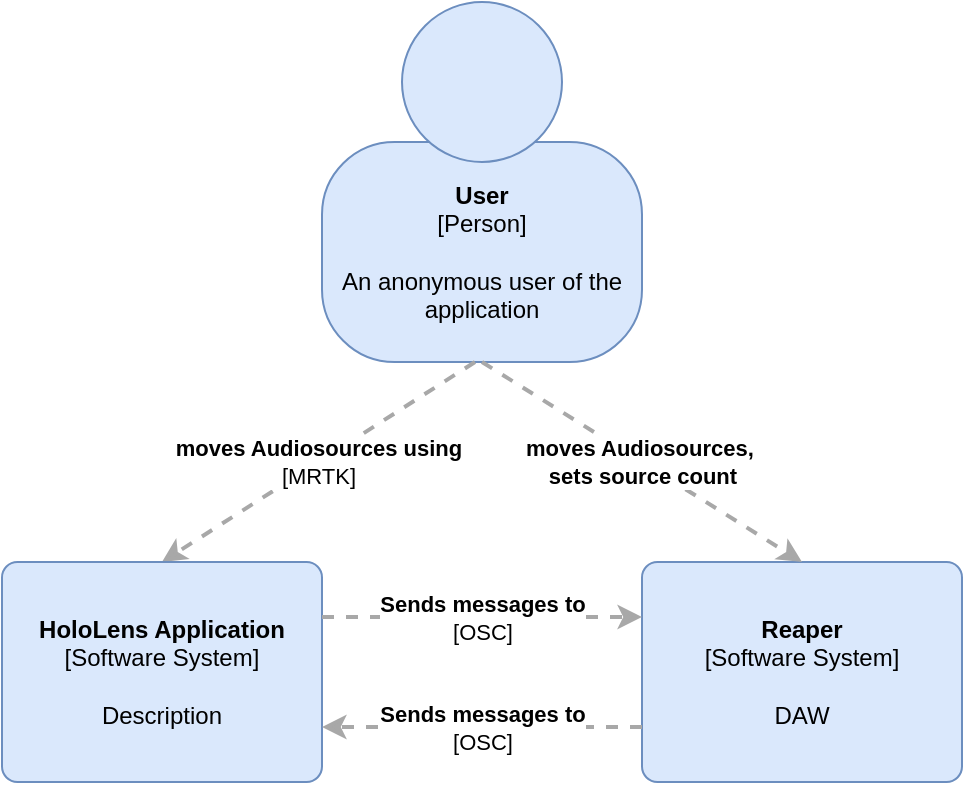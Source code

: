 <mxfile version="12.5.1"><diagram id="PZwj18w5xvEMIS-VDSQW" name="Page-1"><mxGraphModel dx="1422" dy="745" grid="1" gridSize="10" guides="1" tooltips="1" connect="1" arrows="1" fold="1" page="1" pageScale="1" pageWidth="827" pageHeight="1169" math="0" shadow="0"><root><mxCell id="0"/><mxCell id="1" parent="0"/><mxCell id="MbiK0monOBGVueuR82pa-1" value="" style="group;rounded=0;labelBackgroundColor=none;fillColor=none;fontColor=#000000;align=center;html=1;" parent="1" vertex="1" connectable="0"><mxGeometry x="333" y="80" width="160" height="180" as="geometry"/><C4Person as="c4"/></mxCell><object label="&lt;b&gt;User&lt;/b&gt;&lt;div&gt;[Person]&lt;/div&gt;&lt;div&gt;&lt;br&gt;&lt;/div&gt;&lt;div&gt;An anonymous user of the application" placeholders="1" c4Name="User" c4Type="body" c4Description="An anonymous user of the application" id="MbiK0monOBGVueuR82pa-2"><mxCell style="rounded=1;whiteSpace=wrap;html=1;labelBackgroundColor=none;fillColor=#dae8fc;fontColor=#000000;align=center;arcSize=33;strokeColor=#6c8ebf;" parent="MbiK0monOBGVueuR82pa-1" vertex="1"><mxGeometry y="70" width="160" height="110" as="geometry"/><C4Person as="c4"/></mxCell></object><mxCell id="MbiK0monOBGVueuR82pa-3" value="" style="ellipse;whiteSpace=wrap;html=1;aspect=fixed;rounded=0;labelBackgroundColor=none;fillColor=#dae8fc;fontSize=12;fontColor=#000000;align=center;strokeColor=#6c8ebf;" parent="MbiK0monOBGVueuR82pa-1" vertex="1"><mxGeometry x="40" width="80" height="80" as="geometry"/><C4Person as="c4"/></mxCell><object label="&lt;div style=&quot;text-align: left&quot;&gt;&lt;div style=&quot;text-align: center&quot;&gt;&lt;b&gt;moves Audiosources using&lt;/b&gt;&lt;/div&gt;&lt;div style=&quot;text-align: center&quot;&gt;[MRTK]&lt;/div&gt;&lt;/div&gt;" c4Type="Relationship" c4Description="moves Audiosources using" c4Technology="MRTK" placeholders="1" id="MbiK0monOBGVueuR82pa-15"><mxCell style="edgeStyle=none;rounded=0;html=1;entryX=0.5;entryY=0;jettySize=auto;orthogonalLoop=1;strokeColor=#A8A8A8;strokeWidth=2;fontColor=#000000;jumpStyle=none;dashed=1;entryDx=0;entryDy=0;" parent="MbiK0monOBGVueuR82pa-1" target="MbiK0monOBGVueuR82pa-4" edge="1"><mxGeometry width="160" relative="1" as="geometry"><mxPoint x="76.5" y="180" as="sourcePoint"/><mxPoint x="226.5" y="180" as="targetPoint"/></mxGeometry><C4Relationship as="c4"/></mxCell></object><object label="&lt;b&gt;HoloLens Application&lt;/b&gt;&lt;div&gt;[Software System]&lt;/div&gt;&lt;div&gt;&lt;br&gt;&lt;/div&gt;&lt;div&gt;Description" c4Name="HoloLens Application" c4Type="SoftwareSystem" c4Description="Description" id="MbiK0monOBGVueuR82pa-4"><mxCell style="rounded=1;whiteSpace=wrap;html=1;labelBackgroundColor=none;fillColor=#dae8fc;fontColor=#000000;align=center;arcSize=7;strokeColor=#6c8ebf;" parent="1" vertex="1"><mxGeometry x="173" y="360" width="160" height="110" as="geometry"/><C4SoftwareSystem as="c4"/></mxCell></object><object label="&lt;b&gt;Reaper&lt;/b&gt;&lt;div&gt;[Software System]&lt;/div&gt;&lt;div&gt;&lt;br&gt;&lt;/div&gt;&lt;div&gt;DAW" placeholders="1" c4Name="Reaper" c4Type="SoftwareSystem" c4Description="DAW" id="MbiK0monOBGVueuR82pa-5"><mxCell style="rounded=1;whiteSpace=wrap;html=1;labelBackgroundColor=none;fillColor=#dae8fc;fontColor=#000000;align=center;arcSize=7;strokeColor=#6c8ebf;" parent="1" vertex="1"><mxGeometry x="493" y="360" width="160" height="110" as="geometry"/><C4SoftwareSystem as="c4"/></mxCell></object><object label="&lt;div style=&quot;text-align: left&quot;&gt;&lt;div style=&quot;text-align: center&quot;&gt;&lt;b&gt;moves Audiosources,&amp;nbsp;&lt;br&gt;sets source count&lt;/b&gt;&lt;/div&gt;&lt;/div&gt;" c4Type="Relationship" c4Description="Description" c4Technology="technology" id="MbiK0monOBGVueuR82pa-16"><mxCell style="edgeStyle=none;rounded=0;html=1;entryX=0.5;entryY=0;jettySize=auto;orthogonalLoop=1;strokeColor=#A8A8A8;strokeWidth=2;fontColor=#000000;jumpStyle=none;dashed=1;exitX=0.5;exitY=1;exitDx=0;exitDy=0;entryDx=0;entryDy=0;" parent="1" source="MbiK0monOBGVueuR82pa-2" target="MbiK0monOBGVueuR82pa-5" edge="1"><mxGeometry width="160" relative="1" as="geometry"><mxPoint x="80" y="500" as="sourcePoint"/><mxPoint x="240" y="500" as="targetPoint"/></mxGeometry><C4Relationship as="c4"/></mxCell></object><object label="&lt;div style=&quot;text-align: left&quot;&gt;&lt;div style=&quot;text-align: center&quot;&gt;&lt;b&gt;Sends messages to&lt;/b&gt;&lt;/div&gt;&lt;div style=&quot;text-align: center&quot;&gt;[OSC]&lt;/div&gt;&lt;/div&gt;" c4Type="Relationship" c4Description="Description" c4Technology="technology" id="MbiK0monOBGVueuR82pa-21"><mxCell style="edgeStyle=none;rounded=0;html=1;entryX=0;entryY=0.25;jettySize=auto;orthogonalLoop=1;strokeColor=#A8A8A8;strokeWidth=2;fontColor=#000000;jumpStyle=none;dashed=1;exitX=1;exitY=0.25;exitDx=0;exitDy=0;entryDx=0;entryDy=0;" parent="1" source="MbiK0monOBGVueuR82pa-4" target="MbiK0monOBGVueuR82pa-5" edge="1"><mxGeometry width="160" relative="1" as="geometry"><mxPoint x="260" y="520" as="sourcePoint"/><mxPoint x="420" y="520" as="targetPoint"/></mxGeometry><C4Relationship as="c4"/></mxCell></object><object label="&lt;div style=&quot;text-align: left&quot;&gt;&lt;div style=&quot;text-align: center&quot;&gt;&lt;b&gt;Sends messages to&lt;/b&gt;&lt;/div&gt;&lt;div style=&quot;text-align: center&quot;&gt;[OSC]&lt;/div&gt;&lt;/div&gt;" c4Type="Relationship" c4Description="Sends messages to" c4Technology="OSC" id="MbiK0monOBGVueuR82pa-22"><mxCell style="edgeStyle=none;rounded=0;html=1;entryX=1;entryY=0.75;jettySize=auto;orthogonalLoop=1;strokeColor=#A8A8A8;strokeWidth=2;fontColor=#000000;jumpStyle=none;dashed=1;exitX=0;exitY=0.75;exitDx=0;exitDy=0;entryDx=0;entryDy=0;" parent="1" source="MbiK0monOBGVueuR82pa-5" target="MbiK0monOBGVueuR82pa-4" edge="1"><mxGeometry width="160" relative="1" as="geometry"><mxPoint x="180" y="407.5" as="sourcePoint"/><mxPoint x="670" y="407.5" as="targetPoint"/></mxGeometry><C4Relationship as="c4"/></mxCell></object></root></mxGraphModel></diagram></mxfile>